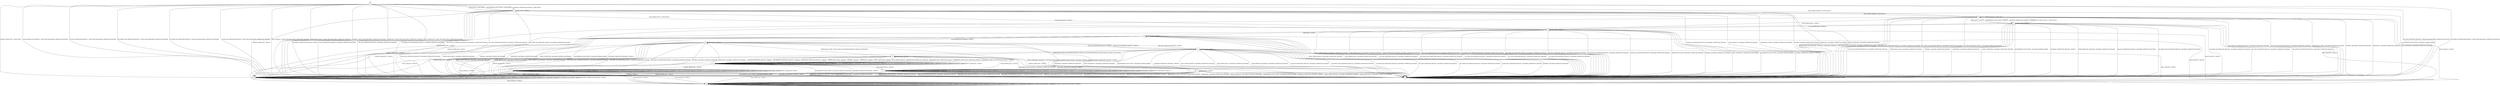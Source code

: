 digraph g {

	s0 [shape="circle" label="s0"];
	s1 [shape="circle" label="s1"];
	s2 [shape="circle" label="s2"];
	s3 [shape="circle" label="s3"];
	s4 [shape="circle" label="s4"];
	s5 [shape="circle" label="s5"];
	s6 [shape="circle" label="s6"];
	s7 [shape="circle" label="s7"];
	s8 [shape="circle" label="s8"];
	s9 [shape="circle" label="s9"];
	s10 [shape="circle" label="s10"];
	s11 [shape="circle" label="s11"];
	s12 [shape="circle" label="s12"];
	s13 [shape="circle" label="s13"];
	s14 [shape="circle" label="s14"];
	s15 [shape="circle" label="s15"];
	s0 -> s6 [label="HELLO_VERIFY_REQUEST / CLIENT_HELLO+"];
	s0 -> s2 [label="ECDH_SERVER_HELLO / CLIENT_HELLO"];
	s0 -> s4 [label="ECDH_SERVER_KEY_EXCHANGE / CLIENT_HELLO|Alert(FATAL,UNEXPECTED_MESSAGE)"];
	s0 -> s4 [label="RSA_SIGN_CERTIFICATE_REQUEST / CLIENT_HELLO|Alert(FATAL,UNEXPECTED_MESSAGE)"];
	s0 -> s4 [label="RSA_FIXED_ECDH_CERTIFICATE_REQUEST / CLIENT_HELLO|Alert(FATAL,UNEXPECTED_MESSAGE)"];
	s0 -> s4 [label="RSA_FIXED_DH_CERTIFICATE_REQUEST / CLIENT_HELLO|Alert(FATAL,UNEXPECTED_MESSAGE)"];
	s0 -> s4 [label="DSS_SIGN_CERTIFICATE_REQUEST / CLIENT_HELLO|Alert(FATAL,UNEXPECTED_MESSAGE)"];
	s0 -> s4 [label="DSS_FIXED_DH_CERTIFICATE_REQUEST / CLIENT_HELLO|Alert(FATAL,UNEXPECTED_MESSAGE)"];
	s0 -> s4 [label="ECDSA_SIGN_CERTIFICATE_REQUEST / CLIENT_HELLO|Alert(FATAL,UNEXPECTED_MESSAGE)"];
	s0 -> s4 [label="HELLO_REQUEST / CLIENT_HELLO|Alert(FATAL,UNEXPECTED_MESSAGE)"];
	s0 -> s4 [label="SERVER_HELLO_DONE / CLIENT_HELLO|Alert(FATAL,UNEXPECTED_MESSAGE)"];
	s0 -> s3 [label="CHANGE_CIPHER_SPEC / CLIENT_HELLO"];
	s0 -> s4 [label="FINISHED / CLIENT_HELLO|Alert(FATAL,UNEXPECTED_MESSAGE)"];
	s0 -> s1 [label="APPLICATION / CLIENT_HELLO"];
	s0 -> s4 [label="CERTIFICATE / CLIENT_HELLO|Alert(FATAL,UNEXPECTED_MESSAGE)"];
	s0 -> s4 [label="EMPTY_CERTIFICATE / CLIENT_HELLO|Alert(FATAL,UNEXPECTED_MESSAGE)"];
	s0 -> s1 [label="Alert(WARNING,CLOSE_NOTIFY) / CLIENT_HELLO"];
	s0 -> s1 [label="Alert(FATAL,UNEXPECTED_MESSAGE) / CLIENT_HELLO"];
	s1 -> s6 [label="HELLO_VERIFY_REQUEST / CLIENT_HELLO"];
	s1 -> s2 [label="ECDH_SERVER_HELLO / TIMEOUT"];
	s1 -> s4 [label="ECDH_SERVER_KEY_EXCHANGE / Alert(FATAL,UNEXPECTED_MESSAGE)"];
	s1 -> s4 [label="RSA_SIGN_CERTIFICATE_REQUEST / Alert(FATAL,UNEXPECTED_MESSAGE)"];
	s1 -> s4 [label="RSA_FIXED_ECDH_CERTIFICATE_REQUEST / Alert(FATAL,UNEXPECTED_MESSAGE)"];
	s1 -> s4 [label="RSA_FIXED_DH_CERTIFICATE_REQUEST / Alert(FATAL,UNEXPECTED_MESSAGE)"];
	s1 -> s4 [label="DSS_SIGN_CERTIFICATE_REQUEST / Alert(FATAL,UNEXPECTED_MESSAGE)"];
	s1 -> s4 [label="DSS_FIXED_DH_CERTIFICATE_REQUEST / Alert(FATAL,UNEXPECTED_MESSAGE)"];
	s1 -> s4 [label="ECDSA_SIGN_CERTIFICATE_REQUEST / Alert(FATAL,UNEXPECTED_MESSAGE)"];
	s1 -> s4 [label="HELLO_REQUEST / Alert(FATAL,UNEXPECTED_MESSAGE)"];
	s1 -> s4 [label="SERVER_HELLO_DONE / Alert(FATAL,UNEXPECTED_MESSAGE)"];
	s1 -> s3 [label="CHANGE_CIPHER_SPEC / TIMEOUT"];
	s1 -> s4 [label="FINISHED / Alert(FATAL,UNEXPECTED_MESSAGE)"];
	s1 -> s1 [label="APPLICATION / TIMEOUT"];
	s1 -> s4 [label="CERTIFICATE / Alert(FATAL,UNEXPECTED_MESSAGE)"];
	s1 -> s4 [label="EMPTY_CERTIFICATE / Alert(FATAL,UNEXPECTED_MESSAGE)"];
	s1 -> s4 [label="Alert(WARNING,CLOSE_NOTIFY) / Alert(FATAL,INTERNAL_ERROR)"];
	s1 -> s4 [label="Alert(FATAL,UNEXPECTED_MESSAGE) / TIMEOUT"];
	s2 -> s4 [label="HELLO_VERIFY_REQUEST / Alert(FATAL,UNEXPECTED_MESSAGE)"];
	s2 -> s4 [label="ECDH_SERVER_HELLO / Alert(FATAL,UNEXPECTED_MESSAGE)"];
	s2 -> s4 [label="ECDH_SERVER_KEY_EXCHANGE / Alert(FATAL,UNEXPECTED_MESSAGE)"];
	s2 -> s4 [label="RSA_SIGN_CERTIFICATE_REQUEST / Alert(FATAL,UNEXPECTED_MESSAGE)"];
	s2 -> s4 [label="RSA_FIXED_ECDH_CERTIFICATE_REQUEST / Alert(FATAL,UNEXPECTED_MESSAGE)"];
	s2 -> s4 [label="RSA_FIXED_DH_CERTIFICATE_REQUEST / Alert(FATAL,UNEXPECTED_MESSAGE)"];
	s2 -> s4 [label="DSS_SIGN_CERTIFICATE_REQUEST / Alert(FATAL,UNEXPECTED_MESSAGE)"];
	s2 -> s4 [label="DSS_FIXED_DH_CERTIFICATE_REQUEST / Alert(FATAL,UNEXPECTED_MESSAGE)"];
	s2 -> s4 [label="ECDSA_SIGN_CERTIFICATE_REQUEST / Alert(FATAL,UNEXPECTED_MESSAGE)"];
	s2 -> s5 [label="HELLO_REQUEST / TIMEOUT"];
	s2 -> s4 [label="SERVER_HELLO_DONE / Alert(FATAL,UNEXPECTED_MESSAGE)"];
	s2 -> s3 [label="CHANGE_CIPHER_SPEC / TIMEOUT"];
	s2 -> s4 [label="FINISHED / Alert(FATAL,UNEXPECTED_MESSAGE)"];
	s2 -> s2 [label="APPLICATION / TIMEOUT"];
	s2 -> s8 [label="CERTIFICATE / TIMEOUT"];
	s2 -> s4 [label="EMPTY_CERTIFICATE / Alert(FATAL,DECODE_ERROR)"];
	s2 -> s4 [label="Alert(WARNING,CLOSE_NOTIFY) / Alert(FATAL,INTERNAL_ERROR)"];
	s2 -> s4 [label="Alert(FATAL,UNEXPECTED_MESSAGE) / TIMEOUT"];
	s3 -> s3 [label="HELLO_VERIFY_REQUEST / TIMEOUT"];
	s3 -> s3 [label="ECDH_SERVER_HELLO / TIMEOUT"];
	s3 -> s3 [label="ECDH_SERVER_KEY_EXCHANGE / TIMEOUT"];
	s3 -> s3 [label="RSA_SIGN_CERTIFICATE_REQUEST / TIMEOUT"];
	s3 -> s3 [label="RSA_FIXED_ECDH_CERTIFICATE_REQUEST / TIMEOUT"];
	s3 -> s3 [label="RSA_FIXED_DH_CERTIFICATE_REQUEST / TIMEOUT"];
	s3 -> s3 [label="DSS_SIGN_CERTIFICATE_REQUEST / TIMEOUT"];
	s3 -> s3 [label="DSS_FIXED_DH_CERTIFICATE_REQUEST / TIMEOUT"];
	s3 -> s3 [label="ECDSA_SIGN_CERTIFICATE_REQUEST / TIMEOUT"];
	s3 -> s5 [label="HELLO_REQUEST / TIMEOUT"];
	s3 -> s3 [label="SERVER_HELLO_DONE / TIMEOUT"];
	s3 -> s3 [label="CHANGE_CIPHER_SPEC / TIMEOUT"];
	s3 -> s3 [label="FINISHED / TIMEOUT"];
	s3 -> s3 [label="APPLICATION / TIMEOUT"];
	s3 -> s3 [label="CERTIFICATE / TIMEOUT"];
	s3 -> s3 [label="EMPTY_CERTIFICATE / TIMEOUT"];
	s3 -> s3 [label="Alert(WARNING,CLOSE_NOTIFY) / TIMEOUT"];
	s3 -> s3 [label="Alert(FATAL,UNEXPECTED_MESSAGE) / TIMEOUT"];
	s4 -> s4 [label="HELLO_VERIFY_REQUEST / SOCKET_CLOSED"];
	s4 -> s4 [label="ECDH_SERVER_HELLO / SOCKET_CLOSED"];
	s4 -> s4 [label="ECDH_SERVER_KEY_EXCHANGE / SOCKET_CLOSED"];
	s4 -> s4 [label="RSA_SIGN_CERTIFICATE_REQUEST / SOCKET_CLOSED"];
	s4 -> s4 [label="RSA_FIXED_ECDH_CERTIFICATE_REQUEST / SOCKET_CLOSED"];
	s4 -> s4 [label="RSA_FIXED_DH_CERTIFICATE_REQUEST / SOCKET_CLOSED"];
	s4 -> s4 [label="DSS_SIGN_CERTIFICATE_REQUEST / SOCKET_CLOSED"];
	s4 -> s4 [label="DSS_FIXED_DH_CERTIFICATE_REQUEST / SOCKET_CLOSED"];
	s4 -> s4 [label="ECDSA_SIGN_CERTIFICATE_REQUEST / SOCKET_CLOSED"];
	s4 -> s4 [label="HELLO_REQUEST / SOCKET_CLOSED"];
	s4 -> s4 [label="SERVER_HELLO_DONE / SOCKET_CLOSED"];
	s4 -> s4 [label="CHANGE_CIPHER_SPEC / SOCKET_CLOSED"];
	s4 -> s4 [label="FINISHED / SOCKET_CLOSED"];
	s4 -> s4 [label="APPLICATION / SOCKET_CLOSED"];
	s4 -> s4 [label="CERTIFICATE / SOCKET_CLOSED"];
	s4 -> s4 [label="EMPTY_CERTIFICATE / SOCKET_CLOSED"];
	s4 -> s4 [label="Alert(WARNING,CLOSE_NOTIFY) / SOCKET_CLOSED"];
	s4 -> s4 [label="Alert(FATAL,UNEXPECTED_MESSAGE) / SOCKET_CLOSED"];
	s5 -> s5 [label="HELLO_VERIFY_REQUEST / DISABLED"];
	s5 -> s5 [label="ECDH_SERVER_HELLO / DISABLED"];
	s5 -> s5 [label="ECDH_SERVER_KEY_EXCHANGE / DISABLED"];
	s5 -> s5 [label="RSA_SIGN_CERTIFICATE_REQUEST / DISABLED"];
	s5 -> s5 [label="RSA_FIXED_ECDH_CERTIFICATE_REQUEST / DISABLED"];
	s5 -> s5 [label="RSA_FIXED_DH_CERTIFICATE_REQUEST / DISABLED"];
	s5 -> s5 [label="DSS_SIGN_CERTIFICATE_REQUEST / DISABLED"];
	s5 -> s5 [label="DSS_FIXED_DH_CERTIFICATE_REQUEST / DISABLED"];
	s5 -> s5 [label="ECDSA_SIGN_CERTIFICATE_REQUEST / DISABLED"];
	s5 -> s5 [label="HELLO_REQUEST / DISABLED"];
	s5 -> s5 [label="SERVER_HELLO_DONE / DISABLED"];
	s5 -> s5 [label="CHANGE_CIPHER_SPEC / DISABLED"];
	s5 -> s5 [label="FINISHED / DISABLED"];
	s5 -> s5 [label="APPLICATION / DISABLED"];
	s5 -> s5 [label="CERTIFICATE / DISABLED"];
	s5 -> s5 [label="EMPTY_CERTIFICATE / DISABLED"];
	s5 -> s5 [label="Alert(WARNING,CLOSE_NOTIFY) / DISABLED"];
	s5 -> s5 [label="Alert(FATAL,UNEXPECTED_MESSAGE) / DISABLED"];
	s6 -> s6 [label="HELLO_VERIFY_REQUEST / CLIENT_HELLO"];
	s6 -> s2 [label="ECDH_SERVER_HELLO / TIMEOUT"];
	s6 -> s4 [label="ECDH_SERVER_KEY_EXCHANGE / Alert(FATAL,UNEXPECTED_MESSAGE)"];
	s6 -> s4 [label="RSA_SIGN_CERTIFICATE_REQUEST / Alert(FATAL,UNEXPECTED_MESSAGE)"];
	s6 -> s4 [label="RSA_FIXED_ECDH_CERTIFICATE_REQUEST / Alert(FATAL,UNEXPECTED_MESSAGE)"];
	s6 -> s4 [label="RSA_FIXED_DH_CERTIFICATE_REQUEST / Alert(FATAL,UNEXPECTED_MESSAGE)"];
	s6 -> s4 [label="DSS_SIGN_CERTIFICATE_REQUEST / Alert(FATAL,UNEXPECTED_MESSAGE)"];
	s6 -> s4 [label="DSS_FIXED_DH_CERTIFICATE_REQUEST / Alert(FATAL,UNEXPECTED_MESSAGE)"];
	s6 -> s4 [label="ECDSA_SIGN_CERTIFICATE_REQUEST / Alert(FATAL,UNEXPECTED_MESSAGE)"];
	s6 -> s5 [label="HELLO_REQUEST / TIMEOUT"];
	s6 -> s4 [label="SERVER_HELLO_DONE / Alert(FATAL,UNEXPECTED_MESSAGE)"];
	s6 -> s3 [label="CHANGE_CIPHER_SPEC / TIMEOUT"];
	s6 -> s4 [label="FINISHED / Alert(FATAL,UNEXPECTED_MESSAGE)"];
	s6 -> s7 [label="APPLICATION / TIMEOUT"];
	s6 -> s4 [label="CERTIFICATE / Alert(FATAL,UNEXPECTED_MESSAGE)"];
	s6 -> s4 [label="EMPTY_CERTIFICATE / Alert(FATAL,UNEXPECTED_MESSAGE)"];
	s6 -> s7 [label="Alert(WARNING,CLOSE_NOTIFY) / TIMEOUT"];
	s6 -> s7 [label="Alert(FATAL,UNEXPECTED_MESSAGE) / TIMEOUT"];
	s7 -> s6 [label="HELLO_VERIFY_REQUEST / CLIENT_HELLO"];
	s7 -> s2 [label="ECDH_SERVER_HELLO / TIMEOUT"];
	s7 -> s4 [label="ECDH_SERVER_KEY_EXCHANGE / Alert(FATAL,UNEXPECTED_MESSAGE)"];
	s7 -> s4 [label="RSA_SIGN_CERTIFICATE_REQUEST / Alert(FATAL,UNEXPECTED_MESSAGE)"];
	s7 -> s4 [label="RSA_FIXED_ECDH_CERTIFICATE_REQUEST / Alert(FATAL,UNEXPECTED_MESSAGE)"];
	s7 -> s4 [label="RSA_FIXED_DH_CERTIFICATE_REQUEST / Alert(FATAL,UNEXPECTED_MESSAGE)"];
	s7 -> s4 [label="DSS_SIGN_CERTIFICATE_REQUEST / Alert(FATAL,UNEXPECTED_MESSAGE)"];
	s7 -> s4 [label="DSS_FIXED_DH_CERTIFICATE_REQUEST / Alert(FATAL,UNEXPECTED_MESSAGE)"];
	s7 -> s4 [label="ECDSA_SIGN_CERTIFICATE_REQUEST / Alert(FATAL,UNEXPECTED_MESSAGE)"];
	s7 -> s5 [label="HELLO_REQUEST / TIMEOUT"];
	s7 -> s4 [label="SERVER_HELLO_DONE / Alert(FATAL,UNEXPECTED_MESSAGE)"];
	s7 -> s3 [label="CHANGE_CIPHER_SPEC / TIMEOUT"];
	s7 -> s4 [label="FINISHED / Alert(FATAL,UNEXPECTED_MESSAGE)"];
	s7 -> s7 [label="APPLICATION / TIMEOUT"];
	s7 -> s4 [label="CERTIFICATE / Alert(FATAL,UNEXPECTED_MESSAGE)"];
	s7 -> s4 [label="EMPTY_CERTIFICATE / Alert(FATAL,UNEXPECTED_MESSAGE)"];
	s7 -> s4 [label="Alert(WARNING,CLOSE_NOTIFY) / Alert(FATAL,INTERNAL_ERROR)"];
	s7 -> s4 [label="Alert(FATAL,UNEXPECTED_MESSAGE) / TIMEOUT"];
	s8 -> s4 [label="HELLO_VERIFY_REQUEST / Alert(FATAL,UNEXPECTED_MESSAGE)"];
	s8 -> s4 [label="ECDH_SERVER_HELLO / Alert(FATAL,UNEXPECTED_MESSAGE)"];
	s8 -> s9 [label="ECDH_SERVER_KEY_EXCHANGE / TIMEOUT"];
	s8 -> s4 [label="RSA_SIGN_CERTIFICATE_REQUEST / Alert(FATAL,UNEXPECTED_MESSAGE)"];
	s8 -> s4 [label="RSA_FIXED_ECDH_CERTIFICATE_REQUEST / Alert(FATAL,UNEXPECTED_MESSAGE)"];
	s8 -> s4 [label="RSA_FIXED_DH_CERTIFICATE_REQUEST / Alert(FATAL,UNEXPECTED_MESSAGE)"];
	s8 -> s4 [label="DSS_SIGN_CERTIFICATE_REQUEST / Alert(FATAL,UNEXPECTED_MESSAGE)"];
	s8 -> s4 [label="DSS_FIXED_DH_CERTIFICATE_REQUEST / Alert(FATAL,UNEXPECTED_MESSAGE)"];
	s8 -> s4 [label="ECDSA_SIGN_CERTIFICATE_REQUEST / Alert(FATAL,UNEXPECTED_MESSAGE)"];
	s8 -> s5 [label="HELLO_REQUEST / TIMEOUT"];
	s8 -> s4 [label="SERVER_HELLO_DONE / Alert(FATAL,UNEXPECTED_MESSAGE)"];
	s8 -> s3 [label="CHANGE_CIPHER_SPEC / TIMEOUT"];
	s8 -> s4 [label="FINISHED / Alert(FATAL,UNEXPECTED_MESSAGE)"];
	s8 -> s8 [label="APPLICATION / TIMEOUT"];
	s8 -> s4 [label="CERTIFICATE / Alert(FATAL,UNEXPECTED_MESSAGE)"];
	s8 -> s4 [label="EMPTY_CERTIFICATE / Alert(FATAL,UNEXPECTED_MESSAGE)"];
	s8 -> s4 [label="Alert(WARNING,CLOSE_NOTIFY) / Alert(FATAL,INTERNAL_ERROR)"];
	s8 -> s4 [label="Alert(FATAL,UNEXPECTED_MESSAGE) / TIMEOUT"];
	s9 -> s4 [label="HELLO_VERIFY_REQUEST / Alert(FATAL,UNEXPECTED_MESSAGE)"];
	s9 -> s4 [label="ECDH_SERVER_HELLO / Alert(FATAL,UNEXPECTED_MESSAGE)"];
	s9 -> s4 [label="ECDH_SERVER_KEY_EXCHANGE / Alert(FATAL,UNEXPECTED_MESSAGE)"];
	s9 -> s14 [label="RSA_SIGN_CERTIFICATE_REQUEST / TIMEOUT"];
	s9 -> s4 [label="RSA_FIXED_ECDH_CERTIFICATE_REQUEST / Alert(FATAL,HANDSHAKE_FAILURE)"];
	s9 -> s4 [label="RSA_FIXED_DH_CERTIFICATE_REQUEST / Alert(FATAL,HANDSHAKE_FAILURE)"];
	s9 -> s14 [label="DSS_SIGN_CERTIFICATE_REQUEST / TIMEOUT"];
	s9 -> s4 [label="DSS_FIXED_DH_CERTIFICATE_REQUEST / Alert(FATAL,HANDSHAKE_FAILURE)"];
	s9 -> s14 [label="ECDSA_SIGN_CERTIFICATE_REQUEST / TIMEOUT"];
	s9 -> s5 [label="HELLO_REQUEST / TIMEOUT"];
	s9 -> s10 [label="SERVER_HELLO_DONE / ECDH_CLIENT_KEY_EXCHANGE|CHANGE_CIPHER_SPEC|FINISHED"];
	s9 -> s3 [label="CHANGE_CIPHER_SPEC / TIMEOUT"];
	s9 -> s4 [label="FINISHED / Alert(FATAL,UNEXPECTED_MESSAGE)"];
	s9 -> s9 [label="APPLICATION / TIMEOUT"];
	s9 -> s4 [label="CERTIFICATE / Alert(FATAL,UNEXPECTED_MESSAGE)"];
	s9 -> s4 [label="EMPTY_CERTIFICATE / Alert(FATAL,UNEXPECTED_MESSAGE)"];
	s9 -> s4 [label="Alert(WARNING,CLOSE_NOTIFY) / Alert(FATAL,INTERNAL_ERROR)"];
	s9 -> s4 [label="Alert(FATAL,UNEXPECTED_MESSAGE) / TIMEOUT"];
	s10 -> s11 [label="HELLO_VERIFY_REQUEST / TIMEOUT"];
	s10 -> s13 [label="ECDH_SERVER_HELLO / TIMEOUT"];
	s10 -> s11 [label="ECDH_SERVER_KEY_EXCHANGE / TIMEOUT"];
	s10 -> s11 [label="RSA_SIGN_CERTIFICATE_REQUEST / TIMEOUT"];
	s10 -> s11 [label="RSA_FIXED_ECDH_CERTIFICATE_REQUEST / TIMEOUT"];
	s10 -> s11 [label="RSA_FIXED_DH_CERTIFICATE_REQUEST / TIMEOUT"];
	s10 -> s11 [label="DSS_SIGN_CERTIFICATE_REQUEST / TIMEOUT"];
	s10 -> s11 [label="DSS_FIXED_DH_CERTIFICATE_REQUEST / TIMEOUT"];
	s10 -> s11 [label="ECDSA_SIGN_CERTIFICATE_REQUEST / TIMEOUT"];
	s10 -> s5 [label="HELLO_REQUEST / TIMEOUT"];
	s10 -> s11 [label="SERVER_HELLO_DONE / TIMEOUT"];
	s10 -> s15 [label="CHANGE_CIPHER_SPEC / TIMEOUT"];
	s10 -> s11 [label="FINISHED / TIMEOUT"];
	s10 -> s10 [label="APPLICATION / TIMEOUT"];
	s10 -> s11 [label="CERTIFICATE / TIMEOUT"];
	s10 -> s11 [label="EMPTY_CERTIFICATE / TIMEOUT"];
	s10 -> s4 [label="Alert(WARNING,CLOSE_NOTIFY) / Alert(FATAL,UNEXPECTED_MESSAGE)"];
	s10 -> s4 [label="Alert(FATAL,UNEXPECTED_MESSAGE) / TIMEOUT"];
	s11 -> s11 [label="HELLO_VERIFY_REQUEST / TIMEOUT"];
	s11 -> s13 [label="ECDH_SERVER_HELLO / TIMEOUT"];
	s11 -> s11 [label="ECDH_SERVER_KEY_EXCHANGE / TIMEOUT"];
	s11 -> s11 [label="RSA_SIGN_CERTIFICATE_REQUEST / TIMEOUT"];
	s11 -> s11 [label="RSA_FIXED_ECDH_CERTIFICATE_REQUEST / TIMEOUT"];
	s11 -> s11 [label="RSA_FIXED_DH_CERTIFICATE_REQUEST / TIMEOUT"];
	s11 -> s11 [label="DSS_SIGN_CERTIFICATE_REQUEST / TIMEOUT"];
	s11 -> s11 [label="DSS_FIXED_DH_CERTIFICATE_REQUEST / TIMEOUT"];
	s11 -> s11 [label="ECDSA_SIGN_CERTIFICATE_REQUEST / TIMEOUT"];
	s11 -> s5 [label="HELLO_REQUEST / TIMEOUT"];
	s11 -> s11 [label="SERVER_HELLO_DONE / TIMEOUT"];
	s11 -> s12 [label="CHANGE_CIPHER_SPEC / TIMEOUT"];
	s11 -> s11 [label="FINISHED / TIMEOUT"];
	s11 -> s11 [label="APPLICATION / TIMEOUT"];
	s11 -> s11 [label="CERTIFICATE / TIMEOUT"];
	s11 -> s11 [label="EMPTY_CERTIFICATE / TIMEOUT"];
	s11 -> s4 [label="Alert(WARNING,CLOSE_NOTIFY) / Alert(FATAL,UNEXPECTED_MESSAGE)"];
	s11 -> s4 [label="Alert(FATAL,UNEXPECTED_MESSAGE) / TIMEOUT"];
	s12 -> s12 [label="HELLO_VERIFY_REQUEST / TIMEOUT"];
	s12 -> s12 [label="ECDH_SERVER_HELLO / TIMEOUT"];
	s12 -> s12 [label="ECDH_SERVER_KEY_EXCHANGE / TIMEOUT"];
	s12 -> s12 [label="RSA_SIGN_CERTIFICATE_REQUEST / TIMEOUT"];
	s12 -> s12 [label="RSA_FIXED_ECDH_CERTIFICATE_REQUEST / TIMEOUT"];
	s12 -> s12 [label="RSA_FIXED_DH_CERTIFICATE_REQUEST / TIMEOUT"];
	s12 -> s12 [label="DSS_SIGN_CERTIFICATE_REQUEST / TIMEOUT"];
	s12 -> s12 [label="DSS_FIXED_DH_CERTIFICATE_REQUEST / TIMEOUT"];
	s12 -> s12 [label="ECDSA_SIGN_CERTIFICATE_REQUEST / TIMEOUT"];
	s12 -> s5 [label="HELLO_REQUEST / TIMEOUT"];
	s12 -> s12 [label="SERVER_HELLO_DONE / TIMEOUT"];
	s12 -> s3 [label="CHANGE_CIPHER_SPEC / TIMEOUT"];
	s12 -> s12 [label="FINISHED / TIMEOUT"];
	s12 -> s12 [label="APPLICATION / TIMEOUT"];
	s12 -> s12 [label="CERTIFICATE / TIMEOUT"];
	s12 -> s12 [label="EMPTY_CERTIFICATE / TIMEOUT"];
	s12 -> s4 [label="Alert(WARNING,CLOSE_NOTIFY) / Alert(FATAL,INTERNAL_ERROR)"];
	s12 -> s4 [label="Alert(FATAL,UNEXPECTED_MESSAGE) / TIMEOUT"];
	s13 -> s13 [label="HELLO_VERIFY_REQUEST / TIMEOUT"];
	s13 -> s13 [label="ECDH_SERVER_HELLO / TIMEOUT"];
	s13 -> s13 [label="ECDH_SERVER_KEY_EXCHANGE / TIMEOUT"];
	s13 -> s13 [label="RSA_SIGN_CERTIFICATE_REQUEST / TIMEOUT"];
	s13 -> s13 [label="RSA_FIXED_ECDH_CERTIFICATE_REQUEST / TIMEOUT"];
	s13 -> s13 [label="RSA_FIXED_DH_CERTIFICATE_REQUEST / TIMEOUT"];
	s13 -> s13 [label="DSS_SIGN_CERTIFICATE_REQUEST / TIMEOUT"];
	s13 -> s13 [label="DSS_FIXED_DH_CERTIFICATE_REQUEST / TIMEOUT"];
	s13 -> s13 [label="ECDSA_SIGN_CERTIFICATE_REQUEST / TIMEOUT"];
	s13 -> s5 [label="HELLO_REQUEST / TIMEOUT"];
	s13 -> s13 [label="SERVER_HELLO_DONE / TIMEOUT"];
	s13 -> s3 [label="CHANGE_CIPHER_SPEC / TIMEOUT"];
	s13 -> s13 [label="FINISHED / TIMEOUT"];
	s13 -> s13 [label="APPLICATION / TIMEOUT"];
	s13 -> s13 [label="CERTIFICATE / TIMEOUT"];
	s13 -> s13 [label="EMPTY_CERTIFICATE / TIMEOUT"];
	s13 -> s4 [label="Alert(WARNING,CLOSE_NOTIFY) / Alert(FATAL,UNEXPECTED_MESSAGE)"];
	s13 -> s4 [label="Alert(FATAL,UNEXPECTED_MESSAGE) / TIMEOUT"];
	s14 -> s4 [label="HELLO_VERIFY_REQUEST / Alert(FATAL,UNEXPECTED_MESSAGE)"];
	s14 -> s4 [label="ECDH_SERVER_HELLO / Alert(FATAL,UNEXPECTED_MESSAGE)"];
	s14 -> s4 [label="ECDH_SERVER_KEY_EXCHANGE / Alert(FATAL,UNEXPECTED_MESSAGE)"];
	s14 -> s4 [label="RSA_SIGN_CERTIFICATE_REQUEST / Alert(FATAL,UNEXPECTED_MESSAGE)"];
	s14 -> s4 [label="RSA_FIXED_ECDH_CERTIFICATE_REQUEST / Alert(FATAL,UNEXPECTED_MESSAGE)"];
	s14 -> s4 [label="RSA_FIXED_DH_CERTIFICATE_REQUEST / Alert(FATAL,UNEXPECTED_MESSAGE)"];
	s14 -> s4 [label="DSS_SIGN_CERTIFICATE_REQUEST / Alert(FATAL,UNEXPECTED_MESSAGE)"];
	s14 -> s4 [label="DSS_FIXED_DH_CERTIFICATE_REQUEST / Alert(FATAL,UNEXPECTED_MESSAGE)"];
	s14 -> s4 [label="ECDSA_SIGN_CERTIFICATE_REQUEST / Alert(FATAL,UNEXPECTED_MESSAGE)"];
	s14 -> s5 [label="HELLO_REQUEST / TIMEOUT"];
	s14 -> s10 [label="SERVER_HELLO_DONE / RSA_CERTIFICATE|ECDH_CLIENT_KEY_EXCHANGE|CERTIFICATE_VERIFY|CHANGE_CIPHER_SPEC|FINISHED"];
	s14 -> s3 [label="CHANGE_CIPHER_SPEC / TIMEOUT"];
	s14 -> s4 [label="FINISHED / Alert(FATAL,UNEXPECTED_MESSAGE)"];
	s14 -> s14 [label="APPLICATION / TIMEOUT"];
	s14 -> s4 [label="CERTIFICATE / Alert(FATAL,UNEXPECTED_MESSAGE)"];
	s14 -> s4 [label="EMPTY_CERTIFICATE / Alert(FATAL,UNEXPECTED_MESSAGE)"];
	s14 -> s4 [label="Alert(WARNING,CLOSE_NOTIFY) / Alert(FATAL,INTERNAL_ERROR)"];
	s14 -> s4 [label="Alert(FATAL,UNEXPECTED_MESSAGE) / TIMEOUT"];
	s15 -> s4 [label="HELLO_VERIFY_REQUEST / Alert(FATAL,UNEXPECTED_MESSAGE)"];
	s15 -> s4 [label="ECDH_SERVER_HELLO / Alert(FATAL,UNEXPECTED_MESSAGE)"];
	s15 -> s4 [label="ECDH_SERVER_KEY_EXCHANGE / Alert(FATAL,UNEXPECTED_MESSAGE)"];
	s15 -> s4 [label="RSA_SIGN_CERTIFICATE_REQUEST / Alert(FATAL,UNEXPECTED_MESSAGE)"];
	s15 -> s4 [label="RSA_FIXED_ECDH_CERTIFICATE_REQUEST / Alert(FATAL,UNEXPECTED_MESSAGE)"];
	s15 -> s4 [label="RSA_FIXED_DH_CERTIFICATE_REQUEST / Alert(FATAL,UNEXPECTED_MESSAGE)"];
	s15 -> s4 [label="DSS_SIGN_CERTIFICATE_REQUEST / Alert(FATAL,UNEXPECTED_MESSAGE)"];
	s15 -> s4 [label="DSS_FIXED_DH_CERTIFICATE_REQUEST / Alert(FATAL,UNEXPECTED_MESSAGE)"];
	s15 -> s4 [label="ECDSA_SIGN_CERTIFICATE_REQUEST / Alert(FATAL,UNEXPECTED_MESSAGE)"];
	s15 -> s5 [label="HELLO_REQUEST / TIMEOUT"];
	s15 -> s4 [label="SERVER_HELLO_DONE / Alert(FATAL,UNEXPECTED_MESSAGE)"];
	s15 -> s3 [label="CHANGE_CIPHER_SPEC / TIMEOUT"];
	s15 -> s3 [label="FINISHED / TIMEOUT"];
	s15 -> s15 [label="APPLICATION / TIMEOUT"];
	s15 -> s4 [label="CERTIFICATE / Alert(FATAL,UNEXPECTED_MESSAGE)"];
	s15 -> s4 [label="EMPTY_CERTIFICATE / Alert(FATAL,UNEXPECTED_MESSAGE)"];
	s15 -> s4 [label="Alert(WARNING,CLOSE_NOTIFY) / Alert(FATAL,INTERNAL_ERROR)"];
	s15 -> s4 [label="Alert(FATAL,UNEXPECTED_MESSAGE) / TIMEOUT"];

__start0 [label="" shape="none" width="0" height="0"];
__start0 -> s0;

}
